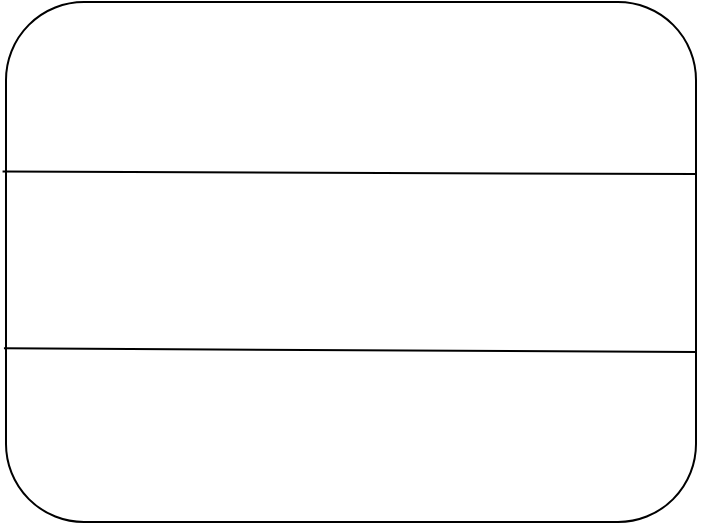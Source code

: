 <mxfile version="26.1.0">
  <diagram name="Page-1" id="MGbGOJlZ0QZc3c2tZgbi">
    <mxGraphModel dx="662" dy="268" grid="1" gridSize="10" guides="1" tooltips="1" connect="1" arrows="1" fold="1" page="1" pageScale="1" pageWidth="850" pageHeight="1100" math="0" shadow="0">
      <root>
        <mxCell id="0" />
        <mxCell id="1" parent="0" />
        <mxCell id="8-LCTLt67aeW98qTrsTD-1" value="" style="rounded=1;whiteSpace=wrap;html=1;" vertex="1" parent="1">
          <mxGeometry x="220" y="90" width="345" height="260" as="geometry" />
        </mxCell>
        <mxCell id="8-LCTLt67aeW98qTrsTD-2" value="" style="endArrow=none;html=1;rounded=0;exitX=-0.01;exitY=0.326;exitDx=0;exitDy=0;exitPerimeter=0;entryX=0.995;entryY=0.331;entryDx=0;entryDy=0;entryPerimeter=0;" edge="1" parent="1">
          <mxGeometry width="50" height="50" relative="1" as="geometry">
            <mxPoint x="218.27" y="174.76" as="sourcePoint" />
            <mxPoint x="564.995" y="176.06" as="targetPoint" />
          </mxGeometry>
        </mxCell>
        <mxCell id="8-LCTLt67aeW98qTrsTD-4" value="" style="endArrow=none;html=1;rounded=0;exitX=-0.003;exitY=0.666;exitDx=0;exitDy=0;entryX=1;entryY=0.673;entryDx=0;entryDy=0;exitPerimeter=0;entryPerimeter=0;" edge="1" parent="1" source="8-LCTLt67aeW98qTrsTD-1" target="8-LCTLt67aeW98qTrsTD-1">
          <mxGeometry width="50" height="50" relative="1" as="geometry">
            <mxPoint x="330" y="280" as="sourcePoint" />
            <mxPoint x="380" y="230" as="targetPoint" />
          </mxGeometry>
        </mxCell>
      </root>
    </mxGraphModel>
  </diagram>
</mxfile>
